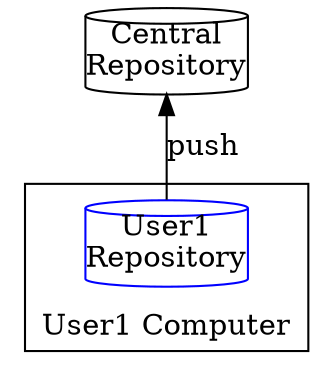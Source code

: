 digraph foo {
    rankdir="BT"
    node [style=rounded, width=1, margin="0,0"];
    Repository [shape=cylinder, label="Central\nRepository" width=1];
    User1Rep [shape= cylinder, label="User1\nRepository", color=blue];
    User1Rep -> Repository [ label="push" ]
    subgraph cluster_User1 {
        label="User1 Computer"
        {  User1Rep
        }
    }
}
